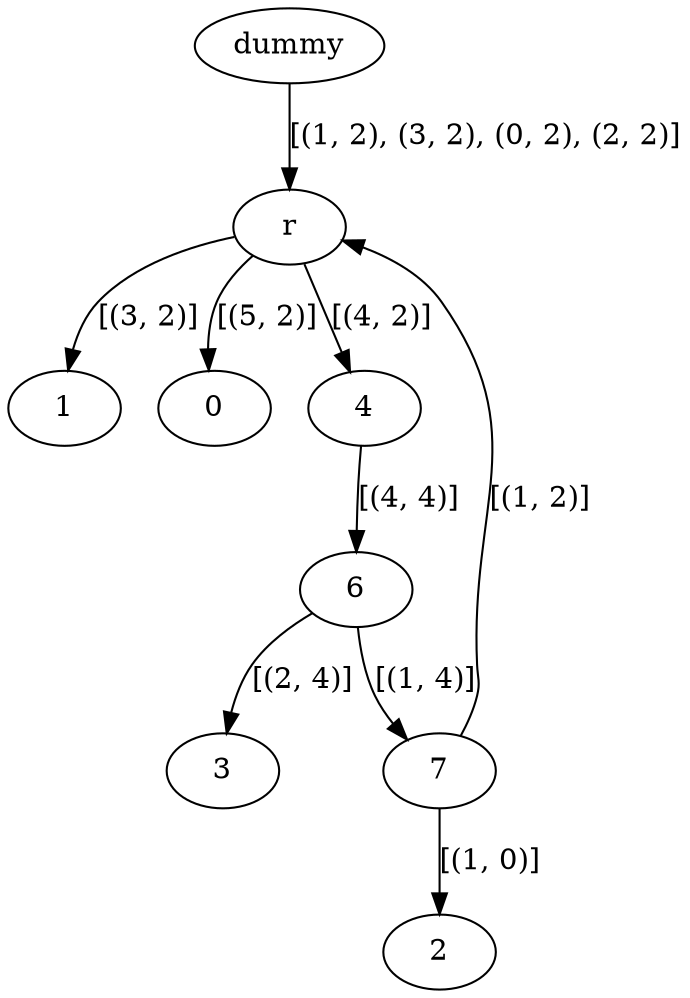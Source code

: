 digraph {
	dummy [label=dummy]
	dummy -> r [label="[(1, 2), (3, 2), (0, 2), (2, 2)]"]
	r [label=r]
	r -> 1 [label="[(3, 2)]"]
	r -> 0 [label="[(5, 2)]"]
	r -> 4 [label="[(4, 2)]"]
	4 [label=4]
	4 -> 6 [label="[(4, 4)]"]
	7 [label=7]
	7 -> 2 [label="[(1, 0)]"]
	7 -> r [label="[(1, 2)]"]
	6 [label=6]
	6 -> 3 [label="[(2, 4)]"]
	6 -> 7 [label="[(1, 4)]"]
}
